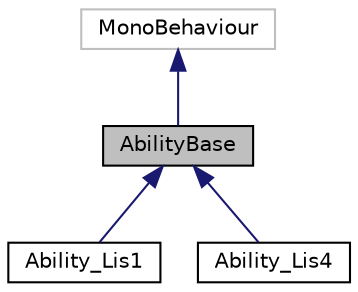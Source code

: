 digraph "AbilityBase"
{
 // INTERACTIVE_SVG=YES
 // LATEX_PDF_SIZE
  edge [fontname="Helvetica",fontsize="10",labelfontname="Helvetica",labelfontsize="10"];
  node [fontname="Helvetica",fontsize="10",shape=record];
  Node1 [label="AbilityBase",height=0.2,width=0.4,color="black", fillcolor="grey75", style="filled", fontcolor="black",tooltip="Base class for all the Ability_Instanciable prefab scripts."];
  Node2 -> Node1 [dir="back",color="midnightblue",fontsize="10",style="solid",fontname="Helvetica"];
  Node2 [label="MonoBehaviour",height=0.2,width=0.4,color="grey75", fillcolor="white", style="filled",tooltip=" "];
  Node1 -> Node3 [dir="back",color="midnightblue",fontsize="10",style="solid",fontname="Helvetica"];
  Node3 [label="Ability_Lis1",height=0.2,width=0.4,color="black", fillcolor="white", style="filled",URL="$class_ability___lis1.html",tooltip=" "];
  Node1 -> Node4 [dir="back",color="midnightblue",fontsize="10",style="solid",fontname="Helvetica"];
  Node4 [label="Ability_Lis4",height=0.2,width=0.4,color="black", fillcolor="white", style="filled",URL="$class_ability___lis4.html",tooltip=" "];
}
